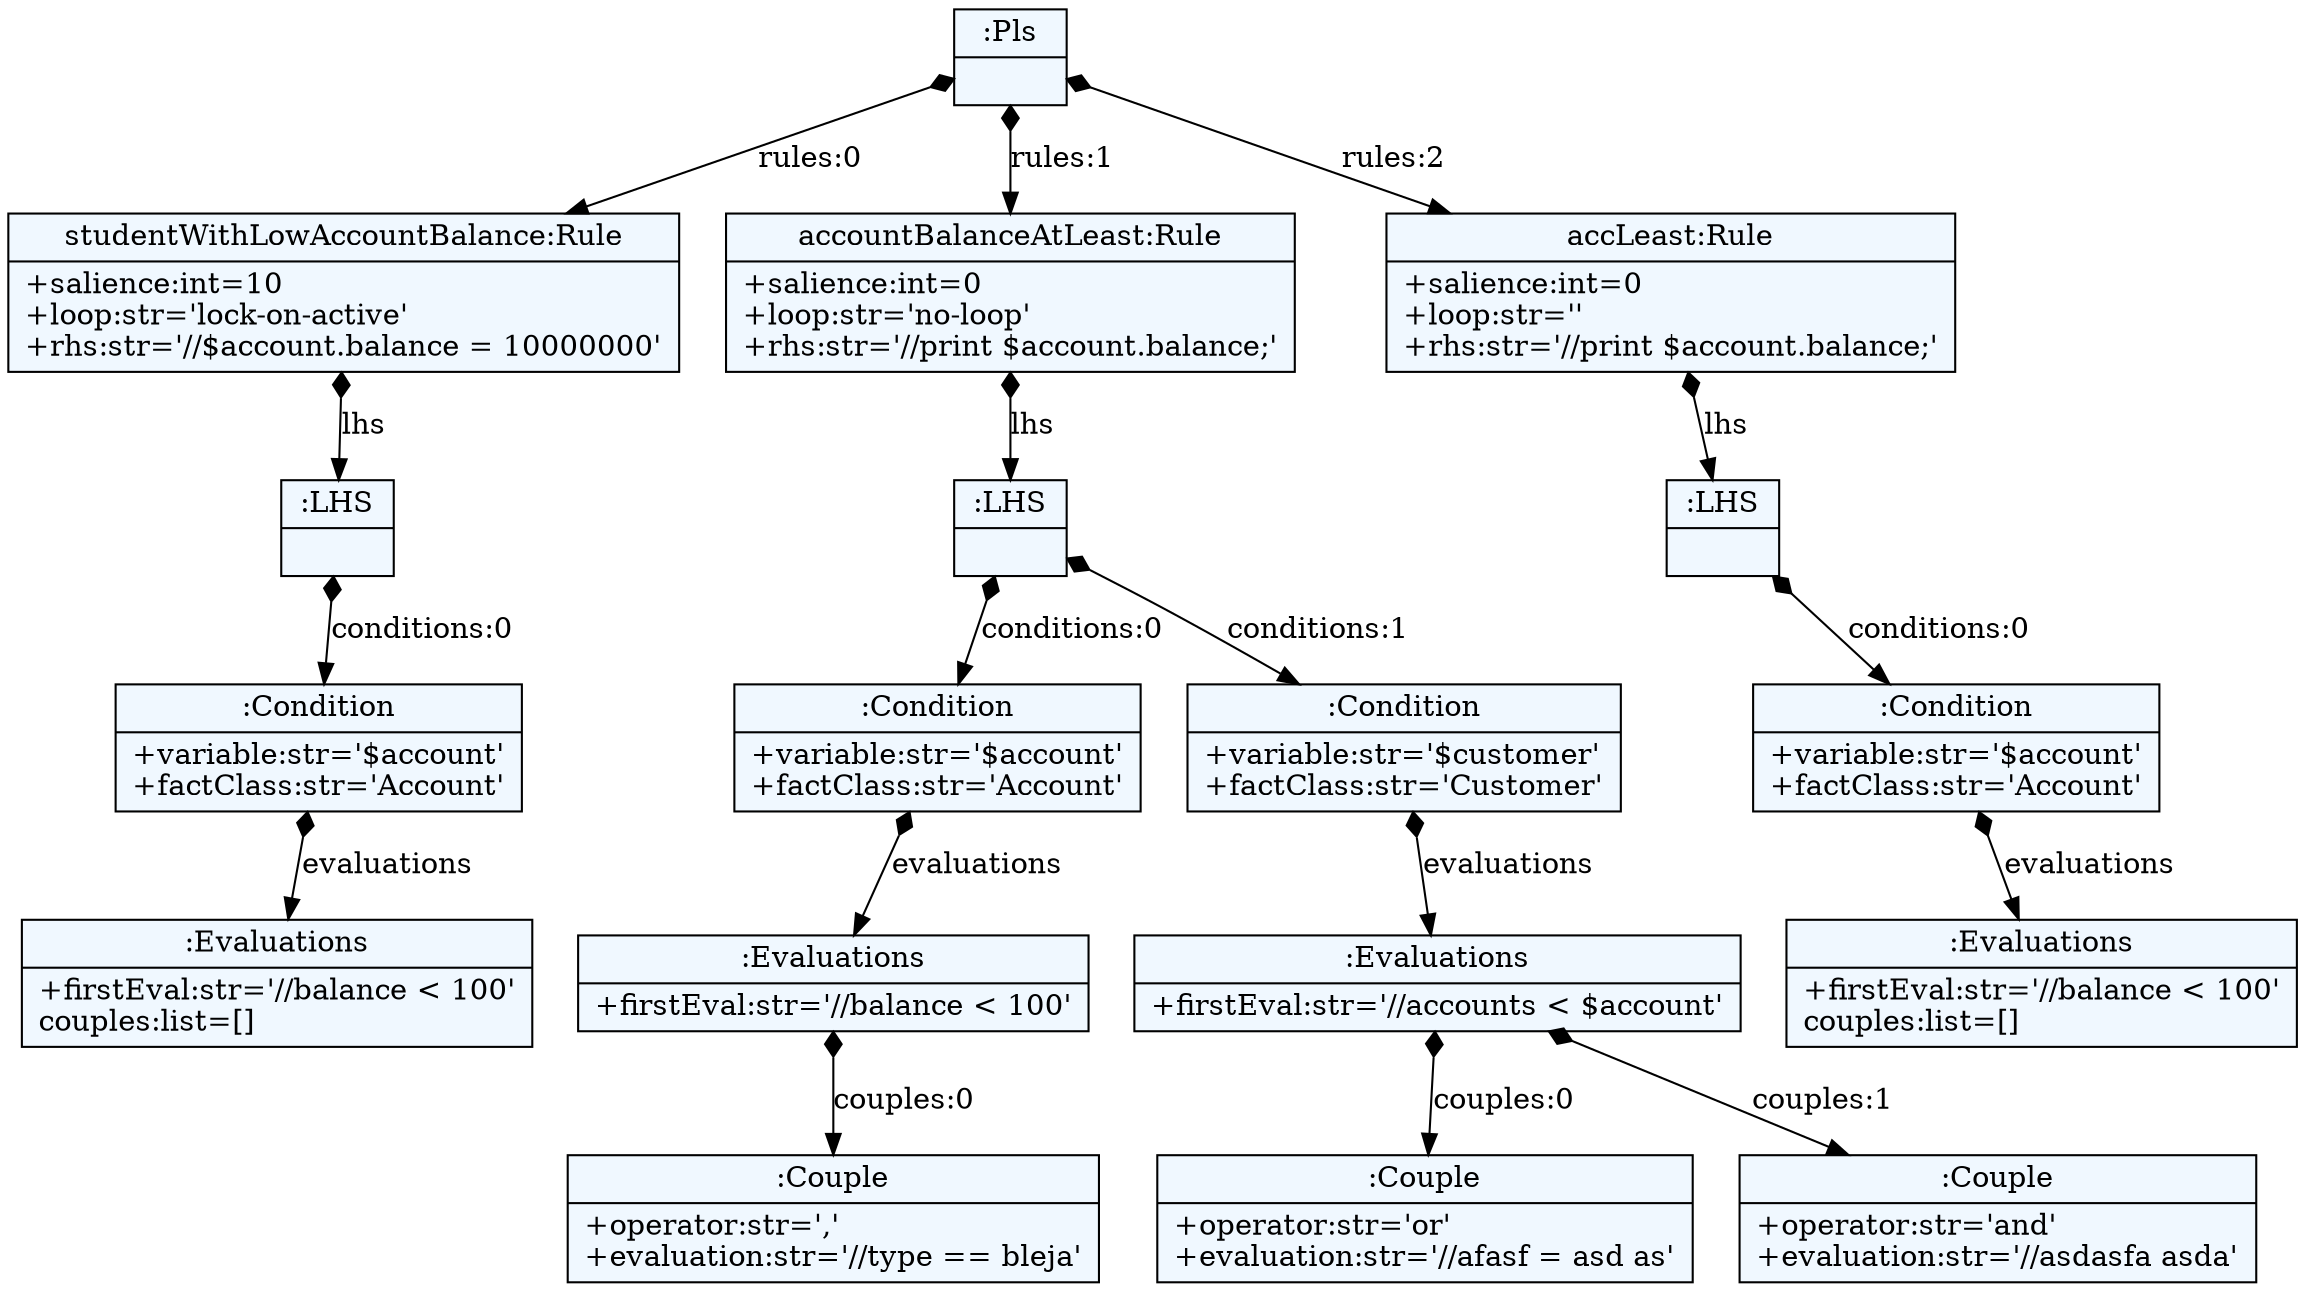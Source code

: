 
    digraph xtext {
    fontname = "Bitstream Vera Sans"
    fontsize = 8
    node[
        shape=record,
        style=filled,
        fillcolor=aliceblue
    ]
    nodesep = 0.3
    edge[dir=black,arrowtail=empty]


2247025397656 -> 2247025396984 [label="rules:0" arrowtail=diamond dir=both]
2247025396984 -> 2247025396760 [label="lhs" arrowtail=diamond dir=both]
2247025396760 -> 2247025424816 [label="conditions:0" arrowtail=diamond dir=both]
2247025424816 -> 2247025425040 [label="evaluations" arrowtail=diamond dir=both]
2247025425040[label="{:Evaluations|+firstEval:str='//balance \< 100'\lcouples:list=[]\l}"]
2247025424816[label="{:Condition|+variable:str='$account'\l+factClass:str='Account'\l}"]
2247025396760[label="{:LHS|}"]
2247025396984[label="{studentWithLowAccountBalance:Rule|+salience:int=10\l+loop:str='lock-on-active'\l+rhs:str='//$account.balance = 10000000'\l}"]
2247025397656 -> 2247025395080 [label="rules:1" arrowtail=diamond dir=both]
2247025395080 -> 2247025424760 [label="lhs" arrowtail=diamond dir=both]
2247025424760 -> 2247025425152 [label="conditions:0" arrowtail=diamond dir=both]
2247025425152 -> 2247025425208 [label="evaluations" arrowtail=diamond dir=both]
2247025425208 -> 2247025425432 [label="couples:0" arrowtail=diamond dir=both]
2247025425432[label="{:Couple|+operator:str=','\l+evaluation:str='//type == bleja'\l}"]
2247025425208[label="{:Evaluations|+firstEval:str='//balance \< 100'\l}"]
2247025425152[label="{:Condition|+variable:str='$account'\l+factClass:str='Account'\l}"]
2247025424760 -> 2247025425264 [label="conditions:1" arrowtail=diamond dir=both]
2247025425264 -> 2247025425376 [label="evaluations" arrowtail=diamond dir=both]
2247025425376 -> 2247025425600 [label="couples:0" arrowtail=diamond dir=both]
2247025425600[label="{:Couple|+operator:str='or'\l+evaluation:str='//afasf = asd as'\l}"]
2247025425376 -> 2247025425712 [label="couples:1" arrowtail=diamond dir=both]
2247025425712[label="{:Couple|+operator:str='and'\l+evaluation:str='//asdasfa asda'\l}"]
2247025425376[label="{:Evaluations|+firstEval:str='//accounts \< $account'\l}"]
2247025425264[label="{:Condition|+variable:str='$customer'\l+factClass:str='Customer'\l}"]
2247025424760[label="{:LHS|}"]
2247025395080[label="{accountBalanceAtLeast:Rule|+salience:int=0\l+loop:str='no-loop'\l+rhs:str='//print $account.balance;'\l}"]
2247025397656 -> 2247025424984 [label="rules:2" arrowtail=diamond dir=both]
2247025424984 -> 2247025424928 [label="lhs" arrowtail=diamond dir=both]
2247025424928 -> 2247025425544 [label="conditions:0" arrowtail=diamond dir=both]
2247025425544 -> 2247025425768 [label="evaluations" arrowtail=diamond dir=both]
2247025425768[label="{:Evaluations|+firstEval:str='//balance \< 100'\lcouples:list=[]\l}"]
2247025425544[label="{:Condition|+variable:str='$account'\l+factClass:str='Account'\l}"]
2247025424928[label="{:LHS|}"]
2247025424984[label="{accLeast:Rule|+salience:int=0\l+loop:str=''\l+rhs:str='//print $account.balance;'\l}"]
2247025397656[label="{:Pls|}"]

}
